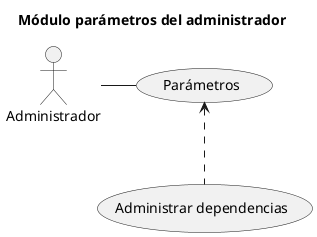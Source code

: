 @startuml
title Módulo parámetros del administrador

actor Administrador as Admin

(Parámetros) as (para)

(Administrar dependencias) as (dep)

'Primer nivel

Admin - (para)
(para)<.-(dep)



@enduml